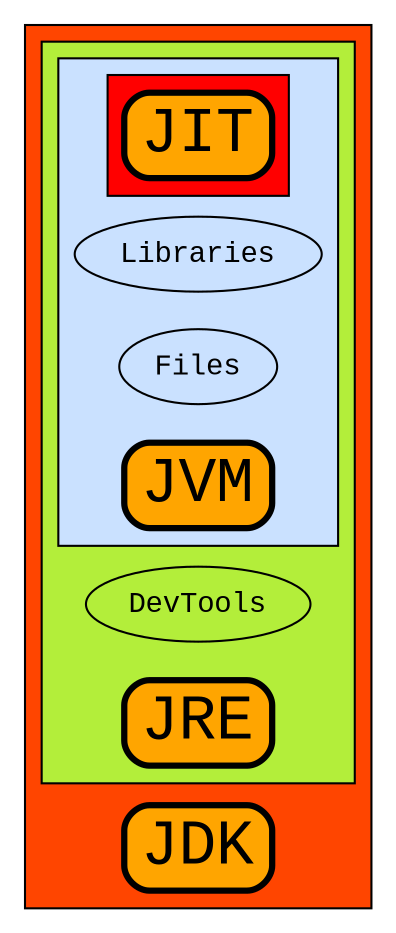 graph Platform {
    graph [rankdir = LR]
    subgraph clusterA {
    bgcolor=orangered
    JDK[style = "filled" penwidth = 3 fillcolor = "orange" fontname = "Courier New" shape = "Mrecord" fontsize = 30];
    //Java Development Kit - набор инструментов, исполняемые и бинарные файлы,
    //которые нужны для компиляции, отладки и выполнения программы на Java. Зависит от операционной системы.

        subgraph clusterB {
        bgcolor=olivedrab2
        DevTools[style = "filled" penwidth = 1 fillcolor = "transparent" fontname = "Courier New"];
        JRE[style = "filled" penwidth = 3 fillcolor = "orange" fontname = "Courier New" shape = "Mrecord" fontsize = 30];
        //Java Runtime Environment - минимальная реализация виртуальной машины,
        //необходимая для исполнения Java-приложений, без компилятора и других средств разработки

            subgraph clusterC  {
            bgcolor=lightsteelblue1
            Libraries[style = "filled" penwidth = 1 fillcolor = "transparent"  fontname = "Courier New"];
            Files [style = "filled" penwidth = 1 fillcolor = "transparent"  fontname = "Courier New"];
            JVM [style = "filled" penwidth = 3 fillcolor = "orange" fontname = "Courier New" shape = "Mrecord" fontsize = 30];
            //Java Virtual Machine - преобразует байт-код в машинный код. Управляет памятью, собирает мусор...
            //Обеспечивает платформонезависимость.

                subgraph clusterD {
                bgcolor=red
                JIT[style = "filled" penwidth = 3 fillcolor = "orange" fontname = "Courier New" shape = "Mrecord" fontsize = 30];
                // Just-in-time Compiler - часть JVM. Оптимизурует байт-код
                }
            }
        }
    }
}


